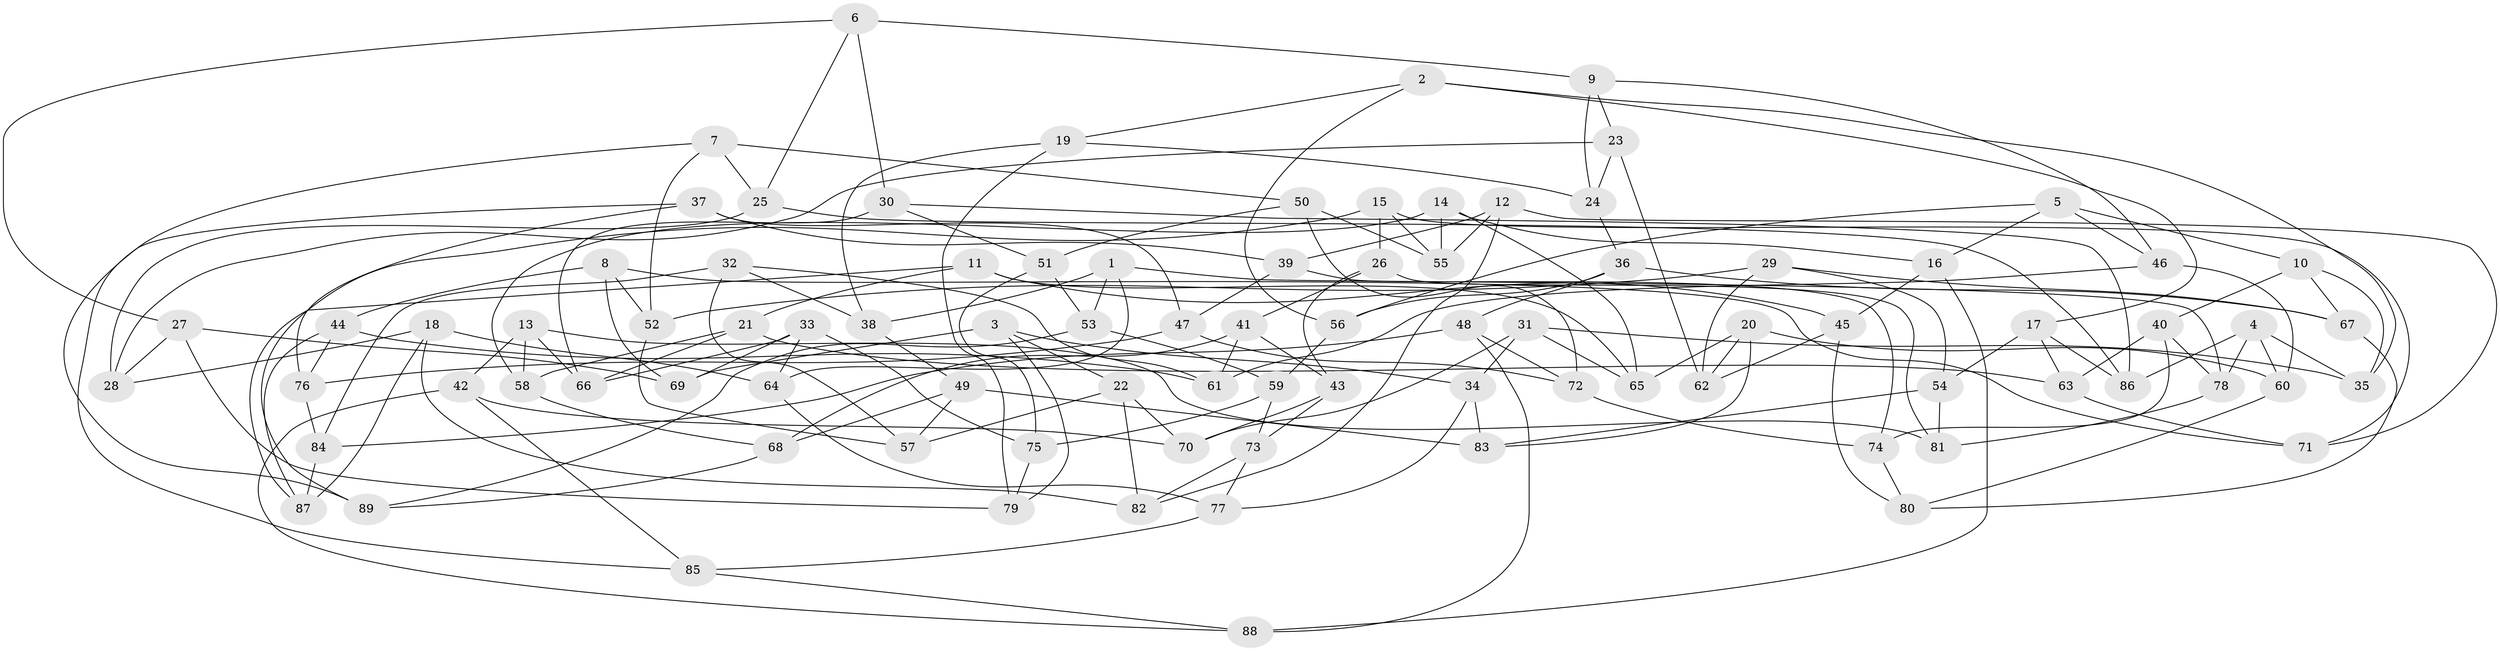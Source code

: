 // Generated by graph-tools (version 1.1) at 2025/37/03/09/25 02:37:50]
// undirected, 89 vertices, 178 edges
graph export_dot {
graph [start="1"]
  node [color=gray90,style=filled];
  1;
  2;
  3;
  4;
  5;
  6;
  7;
  8;
  9;
  10;
  11;
  12;
  13;
  14;
  15;
  16;
  17;
  18;
  19;
  20;
  21;
  22;
  23;
  24;
  25;
  26;
  27;
  28;
  29;
  30;
  31;
  32;
  33;
  34;
  35;
  36;
  37;
  38;
  39;
  40;
  41;
  42;
  43;
  44;
  45;
  46;
  47;
  48;
  49;
  50;
  51;
  52;
  53;
  54;
  55;
  56;
  57;
  58;
  59;
  60;
  61;
  62;
  63;
  64;
  65;
  66;
  67;
  68;
  69;
  70;
  71;
  72;
  73;
  74;
  75;
  76;
  77;
  78;
  79;
  80;
  81;
  82;
  83;
  84;
  85;
  86;
  87;
  88;
  89;
  1 -- 64;
  1 -- 38;
  1 -- 53;
  1 -- 78;
  2 -- 35;
  2 -- 56;
  2 -- 19;
  2 -- 17;
  3 -- 34;
  3 -- 69;
  3 -- 22;
  3 -- 79;
  4 -- 60;
  4 -- 78;
  4 -- 86;
  4 -- 35;
  5 -- 16;
  5 -- 56;
  5 -- 10;
  5 -- 46;
  6 -- 25;
  6 -- 30;
  6 -- 9;
  6 -- 27;
  7 -- 50;
  7 -- 25;
  7 -- 89;
  7 -- 52;
  8 -- 44;
  8 -- 52;
  8 -- 69;
  8 -- 71;
  9 -- 46;
  9 -- 24;
  9 -- 23;
  10 -- 35;
  10 -- 67;
  10 -- 40;
  11 -- 21;
  11 -- 45;
  11 -- 87;
  11 -- 65;
  12 -- 82;
  12 -- 71;
  12 -- 39;
  12 -- 55;
  13 -- 58;
  13 -- 42;
  13 -- 81;
  13 -- 66;
  14 -- 55;
  14 -- 16;
  14 -- 58;
  14 -- 65;
  15 -- 89;
  15 -- 55;
  15 -- 71;
  15 -- 26;
  16 -- 88;
  16 -- 45;
  17 -- 63;
  17 -- 86;
  17 -- 54;
  18 -- 87;
  18 -- 28;
  18 -- 82;
  18 -- 64;
  19 -- 24;
  19 -- 79;
  19 -- 38;
  20 -- 83;
  20 -- 60;
  20 -- 65;
  20 -- 62;
  21 -- 66;
  21 -- 63;
  21 -- 58;
  22 -- 57;
  22 -- 70;
  22 -- 82;
  23 -- 62;
  23 -- 24;
  23 -- 28;
  24 -- 36;
  25 -- 86;
  25 -- 28;
  26 -- 81;
  26 -- 41;
  26 -- 43;
  27 -- 69;
  27 -- 79;
  27 -- 28;
  29 -- 54;
  29 -- 62;
  29 -- 52;
  29 -- 67;
  30 -- 86;
  30 -- 66;
  30 -- 51;
  31 -- 70;
  31 -- 34;
  31 -- 35;
  31 -- 65;
  32 -- 38;
  32 -- 84;
  32 -- 57;
  32 -- 61;
  33 -- 75;
  33 -- 69;
  33 -- 64;
  33 -- 66;
  34 -- 83;
  34 -- 77;
  36 -- 48;
  36 -- 67;
  36 -- 56;
  37 -- 47;
  37 -- 76;
  37 -- 85;
  37 -- 39;
  38 -- 49;
  39 -- 47;
  39 -- 74;
  40 -- 63;
  40 -- 78;
  40 -- 74;
  41 -- 61;
  41 -- 43;
  41 -- 68;
  42 -- 85;
  42 -- 70;
  42 -- 88;
  43 -- 73;
  43 -- 70;
  44 -- 76;
  44 -- 87;
  44 -- 61;
  45 -- 80;
  45 -- 62;
  46 -- 61;
  46 -- 60;
  47 -- 76;
  47 -- 72;
  48 -- 72;
  48 -- 84;
  48 -- 88;
  49 -- 68;
  49 -- 57;
  49 -- 83;
  50 -- 51;
  50 -- 55;
  50 -- 72;
  51 -- 53;
  51 -- 75;
  52 -- 57;
  53 -- 59;
  53 -- 89;
  54 -- 81;
  54 -- 83;
  56 -- 59;
  58 -- 68;
  59 -- 75;
  59 -- 73;
  60 -- 80;
  63 -- 71;
  64 -- 77;
  67 -- 80;
  68 -- 89;
  72 -- 74;
  73 -- 82;
  73 -- 77;
  74 -- 80;
  75 -- 79;
  76 -- 84;
  77 -- 85;
  78 -- 81;
  84 -- 87;
  85 -- 88;
}
